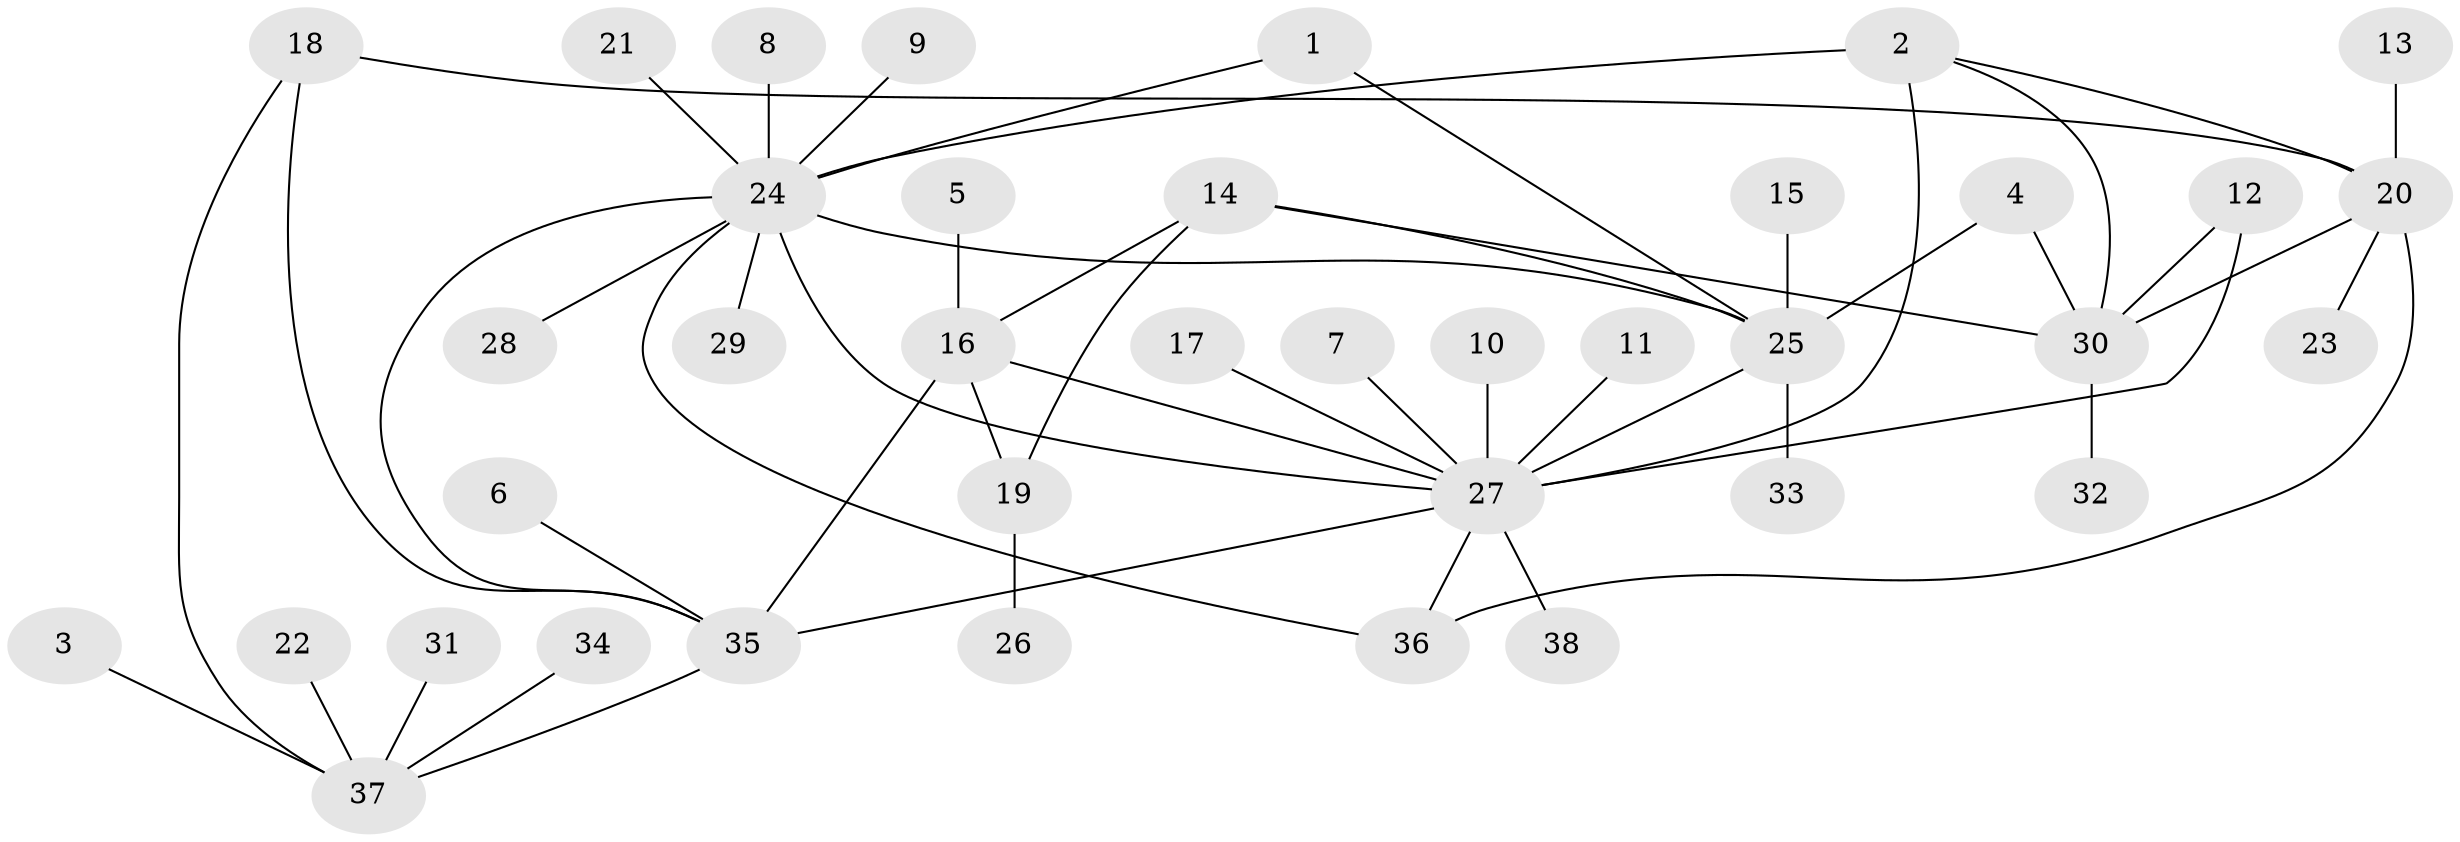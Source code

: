 // original degree distribution, {3: 0.06756756756756757, 7: 0.02702702702702703, 9: 0.013513513513513514, 5: 0.02702702702702703, 4: 0.04054054054054054, 8: 0.06756756756756757, 11: 0.013513513513513514, 2: 0.16216216216216217, 1: 0.581081081081081}
// Generated by graph-tools (version 1.1) at 2025/50/03/09/25 03:50:41]
// undirected, 38 vertices, 52 edges
graph export_dot {
graph [start="1"]
  node [color=gray90,style=filled];
  1;
  2;
  3;
  4;
  5;
  6;
  7;
  8;
  9;
  10;
  11;
  12;
  13;
  14;
  15;
  16;
  17;
  18;
  19;
  20;
  21;
  22;
  23;
  24;
  25;
  26;
  27;
  28;
  29;
  30;
  31;
  32;
  33;
  34;
  35;
  36;
  37;
  38;
  1 -- 24 [weight=1.0];
  1 -- 25 [weight=1.0];
  2 -- 20 [weight=1.0];
  2 -- 24 [weight=1.0];
  2 -- 27 [weight=2.0];
  2 -- 30 [weight=1.0];
  3 -- 37 [weight=1.0];
  4 -- 25 [weight=1.0];
  4 -- 30 [weight=1.0];
  5 -- 16 [weight=1.0];
  6 -- 35 [weight=1.0];
  7 -- 27 [weight=1.0];
  8 -- 24 [weight=1.0];
  9 -- 24 [weight=1.0];
  10 -- 27 [weight=1.0];
  11 -- 27 [weight=1.0];
  12 -- 27 [weight=1.0];
  12 -- 30 [weight=1.0];
  13 -- 20 [weight=1.0];
  14 -- 16 [weight=1.0];
  14 -- 19 [weight=1.0];
  14 -- 25 [weight=1.0];
  14 -- 30 [weight=1.0];
  15 -- 25 [weight=1.0];
  16 -- 19 [weight=1.0];
  16 -- 27 [weight=1.0];
  16 -- 35 [weight=1.0];
  17 -- 27 [weight=1.0];
  18 -- 20 [weight=1.0];
  18 -- 35 [weight=1.0];
  18 -- 37 [weight=1.0];
  19 -- 26 [weight=1.0];
  20 -- 23 [weight=1.0];
  20 -- 30 [weight=1.0];
  20 -- 36 [weight=1.0];
  21 -- 24 [weight=1.0];
  22 -- 37 [weight=1.0];
  24 -- 25 [weight=1.0];
  24 -- 27 [weight=1.0];
  24 -- 28 [weight=1.0];
  24 -- 29 [weight=1.0];
  24 -- 35 [weight=1.0];
  24 -- 36 [weight=1.0];
  25 -- 27 [weight=1.0];
  25 -- 33 [weight=1.0];
  27 -- 35 [weight=1.0];
  27 -- 36 [weight=1.0];
  27 -- 38 [weight=1.0];
  30 -- 32 [weight=1.0];
  31 -- 37 [weight=1.0];
  34 -- 37 [weight=1.0];
  35 -- 37 [weight=1.0];
}
